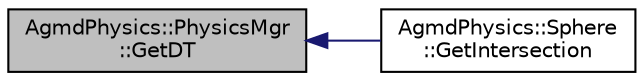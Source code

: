 digraph "AgmdPhysics::PhysicsMgr::GetDT"
{
  edge [fontname="Helvetica",fontsize="10",labelfontname="Helvetica",labelfontsize="10"];
  node [fontname="Helvetica",fontsize="10",shape=record];
  rankdir="LR";
  Node1 [label="AgmdPhysics::PhysicsMgr\l::GetDT",height=0.2,width=0.4,color="black", fillcolor="grey75", style="filled" fontcolor="black"];
  Node1 -> Node2 [dir="back",color="midnightblue",fontsize="10",style="solid",fontname="Helvetica"];
  Node2 [label="AgmdPhysics::Sphere\l::GetIntersection",height=0.2,width=0.4,color="black", fillcolor="white", style="filled",URL="$class_agmd_physics_1_1_sphere.html#a761e9597fbc0ff74180165a70dc3453f"];
}
